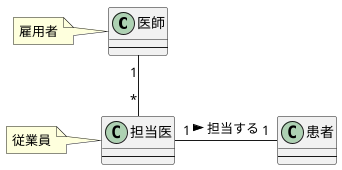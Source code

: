 @startuml 診療記録
class "医師" as Physician {
---
}

class "担当医" as AssignedPhysician {
---
}

class "患者" as Patient {
---
}


note left of Physician:雇用者
note left of AssignedPhysician:従業員
Physician "1" -down- "*" AssignedPhysician
AssignedPhysician "1" -ri- "1"Patient:担当する >


@enduml